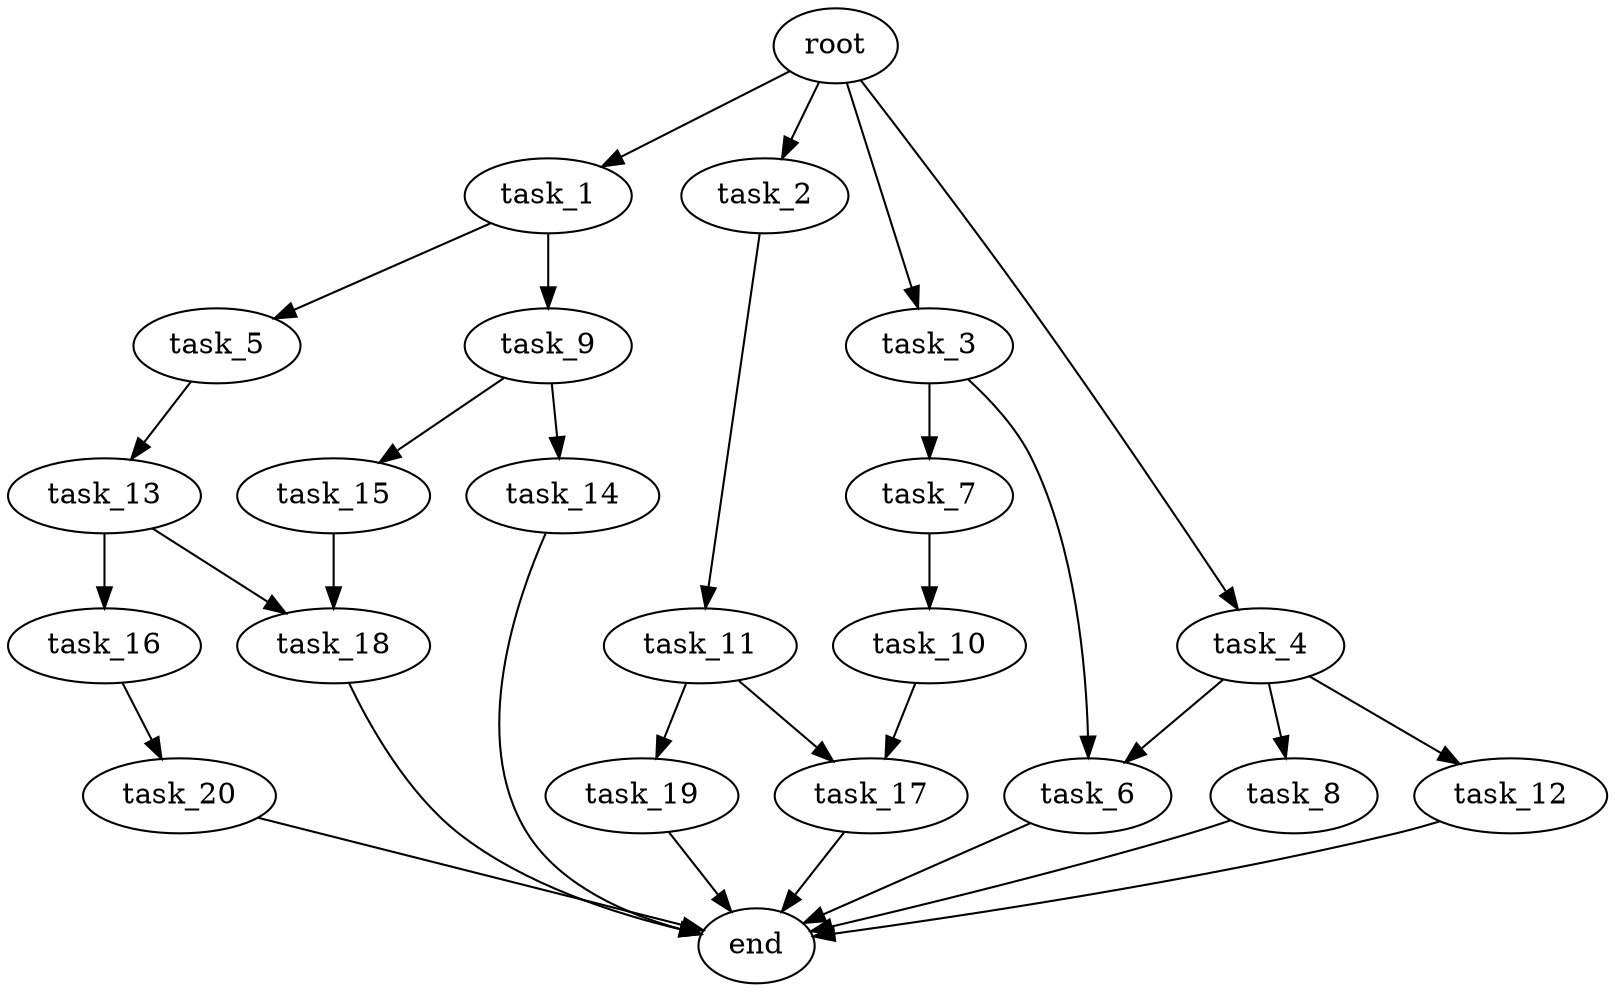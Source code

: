 digraph G {
  root [size="0.000000e+00"];
  task_1 [size="4.131027e+10"];
  task_2 [size="7.423924e+10"];
  task_3 [size="9.882446e+10"];
  task_4 [size="7.578008e+10"];
  task_5 [size="6.622971e+09"];
  task_6 [size="9.271105e+10"];
  task_7 [size="9.856291e+10"];
  task_8 [size="8.671423e+10"];
  task_9 [size="4.899939e+10"];
  task_10 [size="3.249631e+10"];
  task_11 [size="4.575992e+10"];
  task_12 [size="2.468592e+10"];
  task_13 [size="4.049263e+10"];
  task_14 [size="4.192209e+09"];
  task_15 [size="7.353582e+10"];
  task_16 [size="3.804361e+10"];
  task_17 [size="3.129662e+10"];
  task_18 [size="6.115437e+10"];
  task_19 [size="7.424936e+10"];
  task_20 [size="5.938464e+10"];
  end [size="0.000000e+00"];

  root -> task_1 [size="1.000000e-12"];
  root -> task_2 [size="1.000000e-12"];
  root -> task_3 [size="1.000000e-12"];
  root -> task_4 [size="1.000000e-12"];
  task_1 -> task_5 [size="6.622971e+07"];
  task_1 -> task_9 [size="4.899939e+08"];
  task_2 -> task_11 [size="4.575992e+08"];
  task_3 -> task_6 [size="4.635552e+08"];
  task_3 -> task_7 [size="9.856291e+08"];
  task_4 -> task_6 [size="4.635552e+08"];
  task_4 -> task_8 [size="8.671423e+08"];
  task_4 -> task_12 [size="2.468592e+08"];
  task_5 -> task_13 [size="4.049263e+08"];
  task_6 -> end [size="1.000000e-12"];
  task_7 -> task_10 [size="3.249631e+08"];
  task_8 -> end [size="1.000000e-12"];
  task_9 -> task_14 [size="4.192209e+07"];
  task_9 -> task_15 [size="7.353582e+08"];
  task_10 -> task_17 [size="1.564831e+08"];
  task_11 -> task_17 [size="1.564831e+08"];
  task_11 -> task_19 [size="7.424936e+08"];
  task_12 -> end [size="1.000000e-12"];
  task_13 -> task_16 [size="3.804361e+08"];
  task_13 -> task_18 [size="3.057719e+08"];
  task_14 -> end [size="1.000000e-12"];
  task_15 -> task_18 [size="3.057719e+08"];
  task_16 -> task_20 [size="5.938464e+08"];
  task_17 -> end [size="1.000000e-12"];
  task_18 -> end [size="1.000000e-12"];
  task_19 -> end [size="1.000000e-12"];
  task_20 -> end [size="1.000000e-12"];
}
